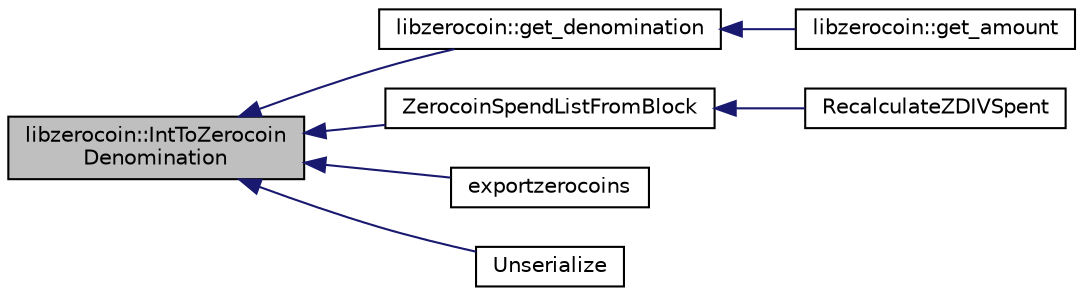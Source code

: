digraph "libzerocoin::IntToZerocoinDenomination"
{
  edge [fontname="Helvetica",fontsize="10",labelfontname="Helvetica",labelfontsize="10"];
  node [fontname="Helvetica",fontsize="10",shape=record];
  rankdir="LR";
  Node164 [label="libzerocoin::IntToZerocoin\lDenomination",height=0.2,width=0.4,color="black", fillcolor="grey75", style="filled", fontcolor="black"];
  Node164 -> Node165 [dir="back",color="midnightblue",fontsize="10",style="solid",fontname="Helvetica"];
  Node165 [label="libzerocoin::get_denomination",height=0.2,width=0.4,color="black", fillcolor="white", style="filled",URL="$namespacelibzerocoin.html#a08ca1ae0ece49d18f90a7c6151cb11ec"];
  Node165 -> Node166 [dir="back",color="midnightblue",fontsize="10",style="solid",fontname="Helvetica"];
  Node166 [label="libzerocoin::get_amount",height=0.2,width=0.4,color="black", fillcolor="white", style="filled",URL="$namespacelibzerocoin.html#ad4134490b1b334c1c1bc38dcf06a8a05"];
  Node164 -> Node167 [dir="back",color="midnightblue",fontsize="10",style="solid",fontname="Helvetica"];
  Node167 [label="ZerocoinSpendListFromBlock",height=0.2,width=0.4,color="black", fillcolor="white", style="filled",URL="$main_8h.html#a79d886b5a0e7d08dc7308749b7aed9d7"];
  Node167 -> Node168 [dir="back",color="midnightblue",fontsize="10",style="solid",fontname="Helvetica"];
  Node168 [label="RecalculateZDIVSpent",height=0.2,width=0.4,color="black", fillcolor="white", style="filled",URL="$main_8h.html#a161774bfe6fd9f0422f56db71f98071b"];
  Node164 -> Node169 [dir="back",color="midnightblue",fontsize="10",style="solid",fontname="Helvetica"];
  Node169 [label="exportzerocoins",height=0.2,width=0.4,color="black", fillcolor="white", style="filled",URL="$rpcwallet_8cpp.html#ac377e836e53711d05eef61a2613e5945"];
  Node164 -> Node170 [dir="back",color="midnightblue",fontsize="10",style="solid",fontname="Helvetica"];
  Node170 [label="Unserialize",height=0.2,width=0.4,color="black", fillcolor="white", style="filled",URL="$serialize_8h.html#ad764292a383b943e1008790f7f1fbc55"];
}
